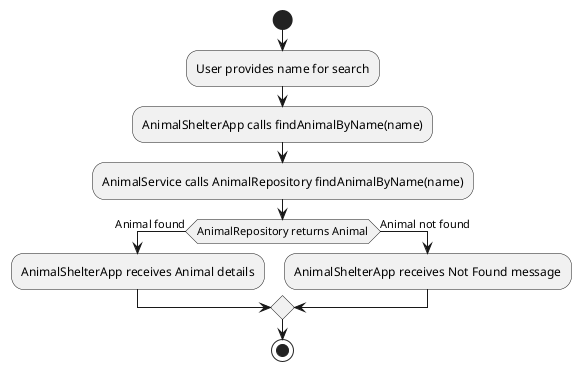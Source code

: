 @startuml

start
:User provides name for search;
:AnimalShelterApp calls findAnimalByName(name);
:AnimalService calls AnimalRepository findAnimalByName(name);

if (AnimalRepository returns Animal) then (Animal found)
    :AnimalShelterApp receives Animal details;
else (Animal not found)
    :AnimalShelterApp receives Not Found message;
endif

stop

@enduml